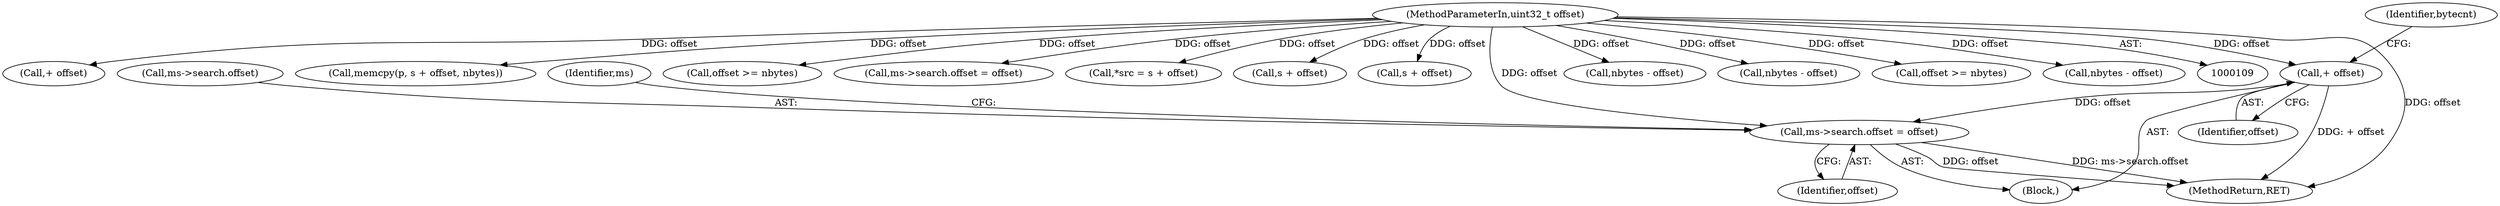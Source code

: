 digraph "0_file_4a284c89d6ef11aca34da65da7d673050a5ea320_3@pointer" {
"1000269" [label="(Call,ms->search.offset = offset)"];
"1000220" [label="(Call,+ offset)"];
"1000115" [label="(MethodParameterIn,uint32_t offset)"];
"1000128" [label="(Call,+ offset)"];
"1000220" [label="(Call,+ offset)"];
"1000269" [label="(Call,ms->search.offset = offset)"];
"1000275" [label="(Identifier,offset)"];
"1000149" [label="(Block,)"];
"1000426" [label="(Call,memcpy(p, s + offset, nbytes))"];
"1000327" [label="(Call,offset >= nbytes)"];
"1000139" [label="(Call,ms->search.offset = offset)"];
"1000270" [label="(Call,ms->search.offset)"];
"1000289" [label="(Call,*src = s + offset)"];
"1000428" [label="(Call,s + offset)"];
"1000221" [label="(Identifier,offset)"];
"1000291" [label="(Call,s + offset)"];
"1000115" [label="(MethodParameterIn,uint32_t offset)"];
"1000456" [label="(MethodReturn,RET)"];
"1000407" [label="(Call,nbytes - offset)"];
"1000223" [label="(Identifier,bytecnt)"];
"1000136" [label="(Call,nbytes - offset)"];
"1000391" [label="(Call,offset >= nbytes)"];
"1000279" [label="(Identifier,ms)"];
"1000415" [label="(Call,nbytes - offset)"];
"1000269" -> "1000149"  [label="AST: "];
"1000269" -> "1000275"  [label="CFG: "];
"1000270" -> "1000269"  [label="AST: "];
"1000275" -> "1000269"  [label="AST: "];
"1000279" -> "1000269"  [label="CFG: "];
"1000269" -> "1000456"  [label="DDG: offset"];
"1000269" -> "1000456"  [label="DDG: ms->search.offset"];
"1000220" -> "1000269"  [label="DDG: offset"];
"1000115" -> "1000269"  [label="DDG: offset"];
"1000220" -> "1000149"  [label="AST: "];
"1000220" -> "1000221"  [label="CFG: "];
"1000221" -> "1000220"  [label="AST: "];
"1000223" -> "1000220"  [label="CFG: "];
"1000220" -> "1000456"  [label="DDG: + offset"];
"1000115" -> "1000220"  [label="DDG: offset"];
"1000115" -> "1000109"  [label="AST: "];
"1000115" -> "1000456"  [label="DDG: offset"];
"1000115" -> "1000128"  [label="DDG: offset"];
"1000115" -> "1000136"  [label="DDG: offset"];
"1000115" -> "1000139"  [label="DDG: offset"];
"1000115" -> "1000289"  [label="DDG: offset"];
"1000115" -> "1000291"  [label="DDG: offset"];
"1000115" -> "1000327"  [label="DDG: offset"];
"1000115" -> "1000391"  [label="DDG: offset"];
"1000115" -> "1000407"  [label="DDG: offset"];
"1000115" -> "1000415"  [label="DDG: offset"];
"1000115" -> "1000426"  [label="DDG: offset"];
"1000115" -> "1000428"  [label="DDG: offset"];
}
